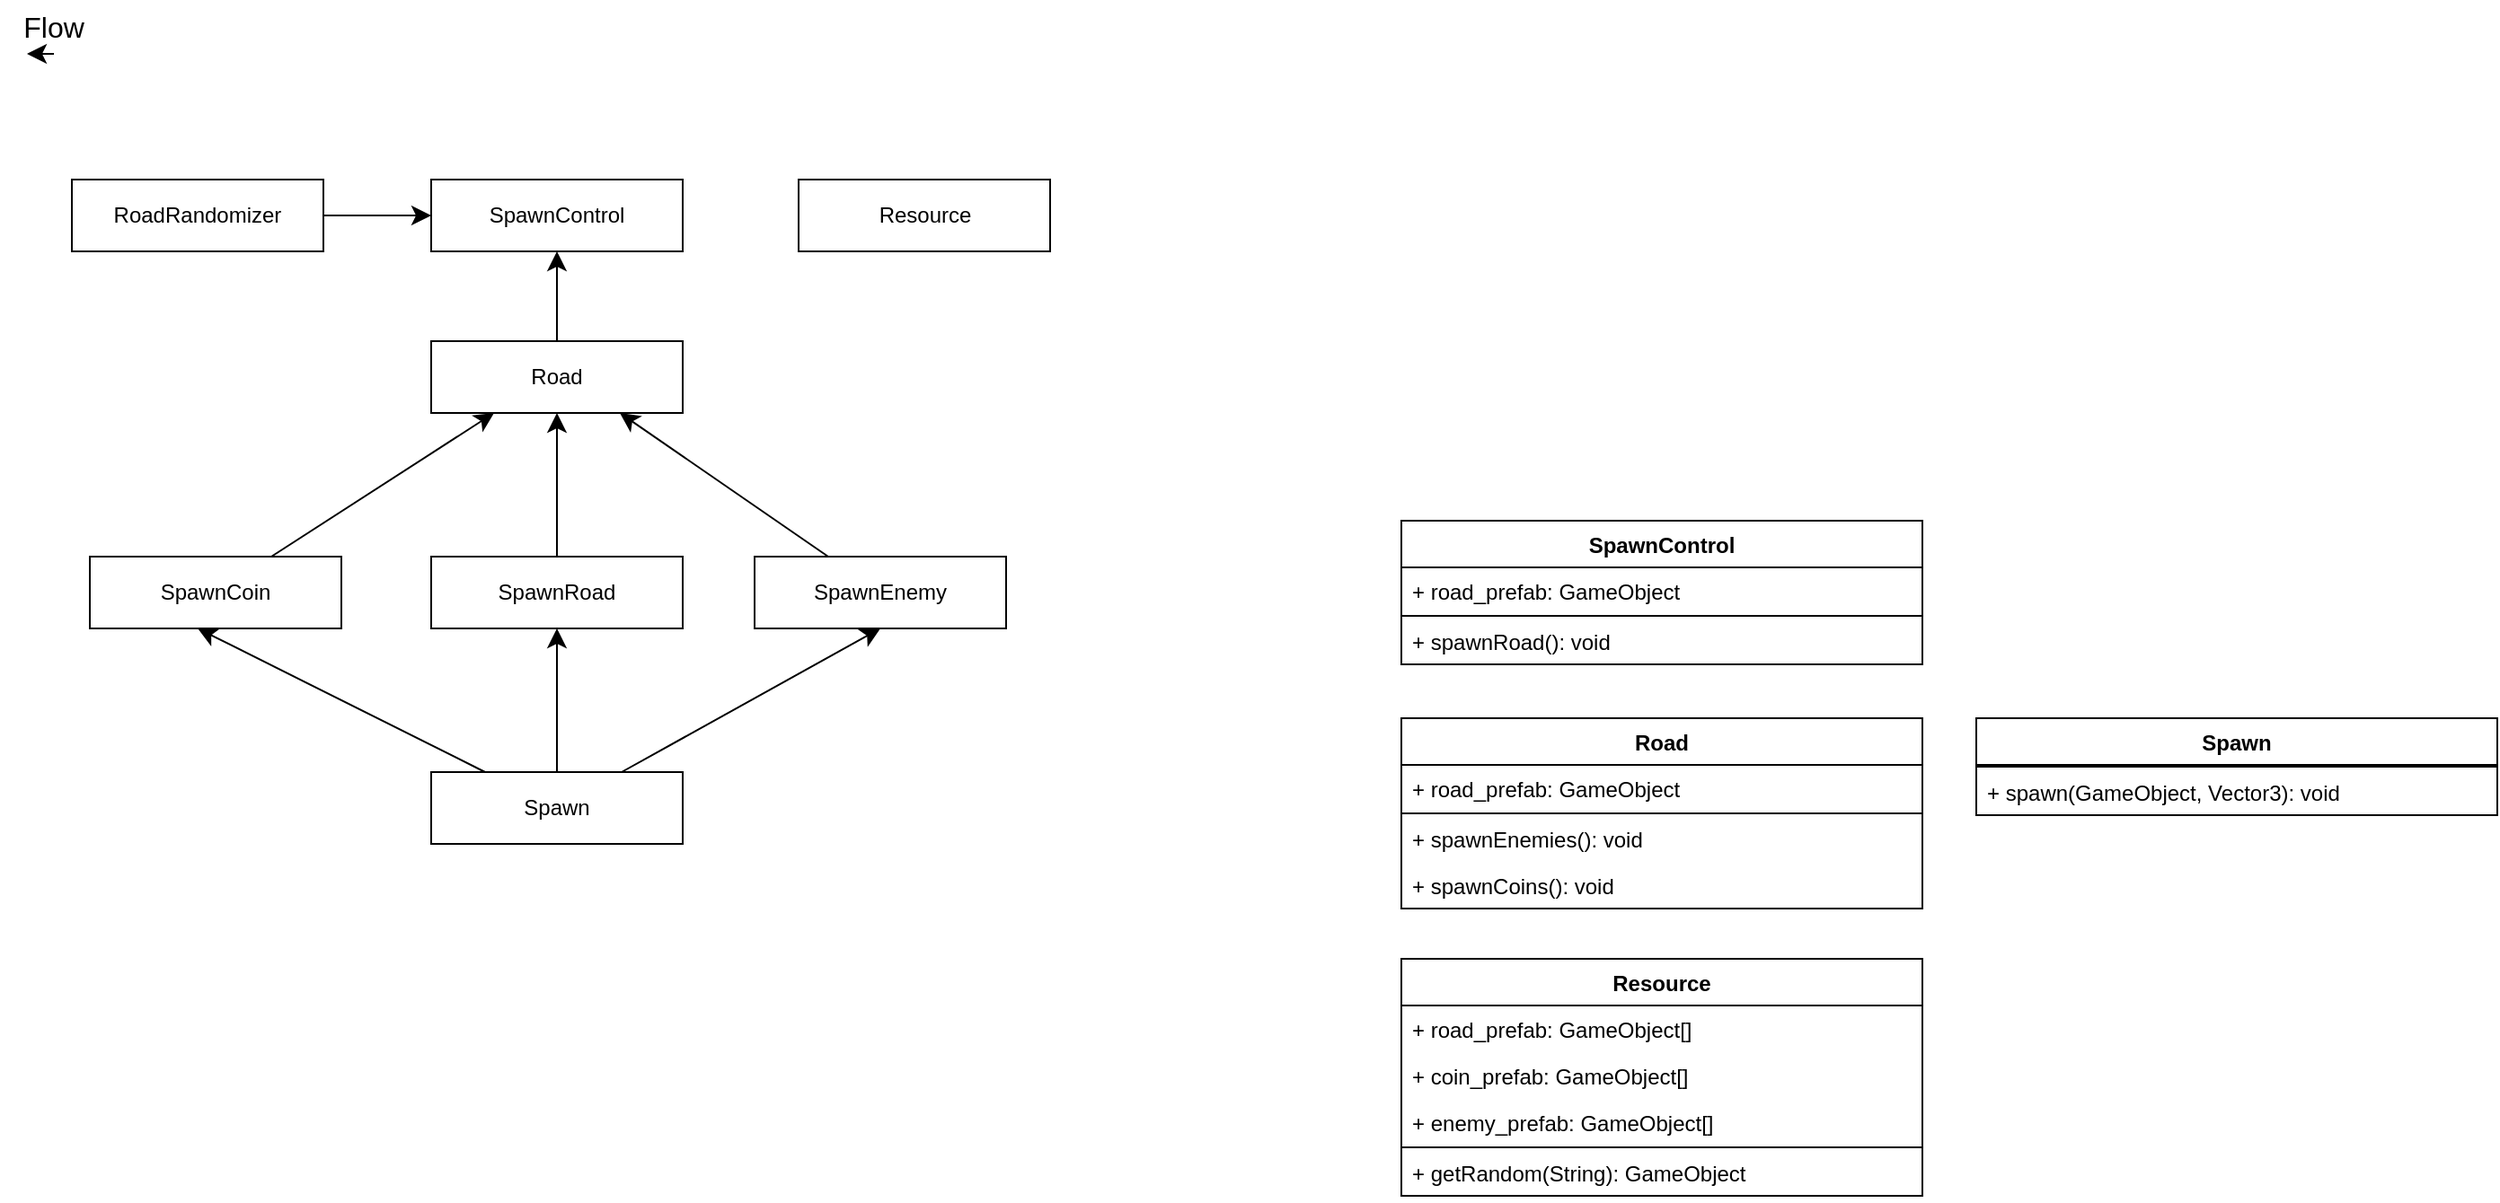 <mxfile version="25.0.1">
  <diagram name="Page-1" id="e7e014a7-5840-1c2e-5031-d8a46d1fe8dd">
    <mxGraphModel dx="603" dy="684" grid="1" gridSize="10" guides="1" tooltips="1" connect="1" arrows="1" fold="1" page="1" pageScale="1" pageWidth="1169" pageHeight="826" background="none" math="0" shadow="0">
      <root>
        <mxCell id="0" />
        <mxCell id="1" parent="0" />
        <mxCell id="_zeqTD-cbf3Eoh2X06K5-41" value="Flow" style="text;html=1;align=center;verticalAlign=middle;whiteSpace=wrap;rounded=0;fontSize=16;" vertex="1" parent="1">
          <mxGeometry width="60" height="30" as="geometry" />
        </mxCell>
        <mxCell id="_zeqTD-cbf3Eoh2X06K5-42" style="edgeStyle=none;curved=1;rounded=0;orthogonalLoop=1;jettySize=auto;html=1;exitX=0.5;exitY=1;exitDx=0;exitDy=0;entryX=0.25;entryY=1;entryDx=0;entryDy=0;fontSize=12;startSize=8;endSize=8;" edge="1" parent="1" source="_zeqTD-cbf3Eoh2X06K5-41" target="_zeqTD-cbf3Eoh2X06K5-41">
          <mxGeometry relative="1" as="geometry" />
        </mxCell>
        <mxCell id="_zeqTD-cbf3Eoh2X06K5-63" style="edgeStyle=none;curved=1;rounded=0;orthogonalLoop=1;jettySize=auto;html=1;fontSize=12;startSize=8;endSize=8;entryX=0.5;entryY=1;entryDx=0;entryDy=0;" edge="1" parent="1" source="_zeqTD-cbf3Eoh2X06K5-43" target="_zeqTD-cbf3Eoh2X06K5-62">
          <mxGeometry relative="1" as="geometry">
            <mxPoint x="310" y="170" as="targetPoint" />
          </mxGeometry>
        </mxCell>
        <mxCell id="_zeqTD-cbf3Eoh2X06K5-43" value="Road" style="rounded=0;whiteSpace=wrap;html=1;" vertex="1" parent="1">
          <mxGeometry x="240" y="190" width="140" height="40" as="geometry" />
        </mxCell>
        <mxCell id="_zeqTD-cbf3Eoh2X06K5-54" value="" style="edgeStyle=none;curved=1;rounded=0;orthogonalLoop=1;jettySize=auto;html=1;fontSize=12;startSize=8;endSize=8;" edge="1" parent="1" source="_zeqTD-cbf3Eoh2X06K5-45" target="_zeqTD-cbf3Eoh2X06K5-43">
          <mxGeometry relative="1" as="geometry" />
        </mxCell>
        <mxCell id="_zeqTD-cbf3Eoh2X06K5-45" value="SpawnRoad" style="rounded=0;whiteSpace=wrap;html=1;" vertex="1" parent="1">
          <mxGeometry x="240" y="310" width="140" height="40" as="geometry" />
        </mxCell>
        <mxCell id="_zeqTD-cbf3Eoh2X06K5-46" value="SpawnEnemy" style="rounded=0;whiteSpace=wrap;html=1;" vertex="1" parent="1">
          <mxGeometry x="420" y="310" width="140" height="40" as="geometry" />
        </mxCell>
        <mxCell id="_zeqTD-cbf3Eoh2X06K5-47" value="SpawnCoin" style="rounded=0;whiteSpace=wrap;html=1;" vertex="1" parent="1">
          <mxGeometry x="50" y="310" width="140" height="40" as="geometry" />
        </mxCell>
        <mxCell id="_zeqTD-cbf3Eoh2X06K5-48" style="edgeStyle=none;curved=1;rounded=0;orthogonalLoop=1;jettySize=auto;html=1;entryX=0.25;entryY=1;entryDx=0;entryDy=0;fontSize=12;startSize=8;endSize=8;" edge="1" parent="1" source="_zeqTD-cbf3Eoh2X06K5-47" target="_zeqTD-cbf3Eoh2X06K5-43">
          <mxGeometry relative="1" as="geometry" />
        </mxCell>
        <mxCell id="_zeqTD-cbf3Eoh2X06K5-49" style="edgeStyle=none;curved=1;rounded=0;orthogonalLoop=1;jettySize=auto;html=1;entryX=0.75;entryY=1;entryDx=0;entryDy=0;fontSize=12;startSize=8;endSize=8;" edge="1" parent="1" source="_zeqTD-cbf3Eoh2X06K5-46" target="_zeqTD-cbf3Eoh2X06K5-43">
          <mxGeometry relative="1" as="geometry" />
        </mxCell>
        <mxCell id="_zeqTD-cbf3Eoh2X06K5-55" value="" style="edgeStyle=none;curved=1;rounded=0;orthogonalLoop=1;jettySize=auto;html=1;fontSize=12;startSize=8;endSize=8;" edge="1" parent="1" source="_zeqTD-cbf3Eoh2X06K5-52" target="_zeqTD-cbf3Eoh2X06K5-45">
          <mxGeometry relative="1" as="geometry" />
        </mxCell>
        <mxCell id="_zeqTD-cbf3Eoh2X06K5-56" style="edgeStyle=none;curved=1;rounded=0;orthogonalLoop=1;jettySize=auto;html=1;fontSize=12;startSize=8;endSize=8;entryX=0.5;entryY=1;entryDx=0;entryDy=0;" edge="1" parent="1" source="_zeqTD-cbf3Eoh2X06K5-52" target="_zeqTD-cbf3Eoh2X06K5-46">
          <mxGeometry relative="1" as="geometry">
            <mxPoint x="360" y="410.0" as="targetPoint" />
          </mxGeometry>
        </mxCell>
        <mxCell id="_zeqTD-cbf3Eoh2X06K5-52" value="Spawn" style="rounded=0;whiteSpace=wrap;html=1;" vertex="1" parent="1">
          <mxGeometry x="240" y="430" width="140" height="40" as="geometry" />
        </mxCell>
        <mxCell id="_zeqTD-cbf3Eoh2X06K5-57" style="edgeStyle=none;curved=1;rounded=0;orthogonalLoop=1;jettySize=auto;html=1;entryX=0.429;entryY=1;entryDx=0;entryDy=0;entryPerimeter=0;fontSize=12;startSize=8;endSize=8;" edge="1" parent="1" source="_zeqTD-cbf3Eoh2X06K5-52" target="_zeqTD-cbf3Eoh2X06K5-47">
          <mxGeometry relative="1" as="geometry" />
        </mxCell>
        <mxCell id="_zeqTD-cbf3Eoh2X06K5-58" value="Resource" style="rounded=0;whiteSpace=wrap;html=1;" vertex="1" parent="1">
          <mxGeometry x="444.5" y="100" width="140" height="40" as="geometry" />
        </mxCell>
        <mxCell id="_zeqTD-cbf3Eoh2X06K5-62" value="SpawnControl" style="rounded=0;whiteSpace=wrap;html=1;" vertex="1" parent="1">
          <mxGeometry x="240" y="100" width="140" height="40" as="geometry" />
        </mxCell>
        <mxCell id="_zeqTD-cbf3Eoh2X06K5-65" value="" style="edgeStyle=none;curved=1;rounded=0;orthogonalLoop=1;jettySize=auto;html=1;fontSize=12;startSize=8;endSize=8;" edge="1" parent="1" source="_zeqTD-cbf3Eoh2X06K5-64" target="_zeqTD-cbf3Eoh2X06K5-62">
          <mxGeometry relative="1" as="geometry" />
        </mxCell>
        <mxCell id="_zeqTD-cbf3Eoh2X06K5-64" value="RoadRandomizer" style="rounded=0;whiteSpace=wrap;html=1;" vertex="1" parent="1">
          <mxGeometry x="40" y="100" width="140" height="40" as="geometry" />
        </mxCell>
        <mxCell id="_zeqTD-cbf3Eoh2X06K5-77" value="Road" style="swimlane;fontStyle=1;align=center;verticalAlign=top;childLayout=stackLayout;horizontal=1;startSize=26;horizontalStack=0;resizeParent=1;resizeParentMax=0;resizeLast=0;collapsible=1;marginBottom=0;whiteSpace=wrap;html=1;" vertex="1" parent="1">
          <mxGeometry x="780" y="400" width="290" height="106" as="geometry">
            <mxRectangle x="730" y="140" width="110" height="30" as="alternateBounds" />
          </mxGeometry>
        </mxCell>
        <mxCell id="_zeqTD-cbf3Eoh2X06K5-78" value="+ road_prefab: GameObject" style="text;strokeColor=none;fillColor=none;align=left;verticalAlign=top;spacingLeft=4;spacingRight=4;overflow=hidden;rotatable=0;points=[[0,0.5],[1,0.5]];portConstraint=eastwest;whiteSpace=wrap;html=1;" vertex="1" parent="_zeqTD-cbf3Eoh2X06K5-77">
          <mxGeometry y="26" width="290" height="26" as="geometry" />
        </mxCell>
        <mxCell id="_zeqTD-cbf3Eoh2X06K5-79" value="" style="line;strokeWidth=1;fillColor=none;align=left;verticalAlign=middle;spacingTop=-1;spacingLeft=3;spacingRight=3;rotatable=0;labelPosition=right;points=[];portConstraint=eastwest;strokeColor=inherit;" vertex="1" parent="_zeqTD-cbf3Eoh2X06K5-77">
          <mxGeometry y="52" width="290" height="2" as="geometry" />
        </mxCell>
        <mxCell id="_zeqTD-cbf3Eoh2X06K5-83" value="+ spawnEnemies(): void" style="text;strokeColor=none;fillColor=none;align=left;verticalAlign=top;spacingLeft=4;spacingRight=4;overflow=hidden;rotatable=0;points=[[0,0.5],[1,0.5]];portConstraint=eastwest;whiteSpace=wrap;html=1;" vertex="1" parent="_zeqTD-cbf3Eoh2X06K5-77">
          <mxGeometry y="54" width="290" height="26" as="geometry" />
        </mxCell>
        <mxCell id="_zeqTD-cbf3Eoh2X06K5-81" value="+ spawnCoins(): void" style="text;strokeColor=none;fillColor=none;align=left;verticalAlign=top;spacingLeft=4;spacingRight=4;overflow=hidden;rotatable=0;points=[[0,0.5],[1,0.5]];portConstraint=eastwest;whiteSpace=wrap;html=1;" vertex="1" parent="_zeqTD-cbf3Eoh2X06K5-77">
          <mxGeometry y="80" width="290" height="26" as="geometry" />
        </mxCell>
        <mxCell id="_zeqTD-cbf3Eoh2X06K5-85" value="Resource" style="swimlane;fontStyle=1;align=center;verticalAlign=top;childLayout=stackLayout;horizontal=1;startSize=26;horizontalStack=0;resizeParent=1;resizeParentMax=0;resizeLast=0;collapsible=1;marginBottom=0;whiteSpace=wrap;html=1;" vertex="1" parent="1">
          <mxGeometry x="780" y="534" width="290" height="132" as="geometry">
            <mxRectangle x="730" y="140" width="110" height="30" as="alternateBounds" />
          </mxGeometry>
        </mxCell>
        <mxCell id="_zeqTD-cbf3Eoh2X06K5-86" value="+ road_prefab: GameObject[]" style="text;strokeColor=none;fillColor=none;align=left;verticalAlign=top;spacingLeft=4;spacingRight=4;overflow=hidden;rotatable=0;points=[[0,0.5],[1,0.5]];portConstraint=eastwest;whiteSpace=wrap;html=1;" vertex="1" parent="_zeqTD-cbf3Eoh2X06K5-85">
          <mxGeometry y="26" width="290" height="26" as="geometry" />
        </mxCell>
        <mxCell id="_zeqTD-cbf3Eoh2X06K5-97" value="+ coin_prefab: GameObject[]" style="text;strokeColor=none;fillColor=none;align=left;verticalAlign=top;spacingLeft=4;spacingRight=4;overflow=hidden;rotatable=0;points=[[0,0.5],[1,0.5]];portConstraint=eastwest;whiteSpace=wrap;html=1;" vertex="1" parent="_zeqTD-cbf3Eoh2X06K5-85">
          <mxGeometry y="52" width="290" height="26" as="geometry" />
        </mxCell>
        <mxCell id="_zeqTD-cbf3Eoh2X06K5-98" value="+ enemy_prefab: GameObject[]" style="text;strokeColor=none;fillColor=none;align=left;verticalAlign=top;spacingLeft=4;spacingRight=4;overflow=hidden;rotatable=0;points=[[0,0.5],[1,0.5]];portConstraint=eastwest;whiteSpace=wrap;html=1;" vertex="1" parent="_zeqTD-cbf3Eoh2X06K5-85">
          <mxGeometry y="78" width="290" height="26" as="geometry" />
        </mxCell>
        <mxCell id="_zeqTD-cbf3Eoh2X06K5-87" value="" style="line;strokeWidth=1;fillColor=none;align=left;verticalAlign=middle;spacingTop=-1;spacingLeft=3;spacingRight=3;rotatable=0;labelPosition=right;points=[];portConstraint=eastwest;strokeColor=inherit;" vertex="1" parent="_zeqTD-cbf3Eoh2X06K5-85">
          <mxGeometry y="104" width="290" height="2" as="geometry" />
        </mxCell>
        <mxCell id="_zeqTD-cbf3Eoh2X06K5-90" value="+ getRandom(String): GameObject" style="text;strokeColor=none;fillColor=none;align=left;verticalAlign=top;spacingLeft=4;spacingRight=4;overflow=hidden;rotatable=0;points=[[0,0.5],[1,0.5]];portConstraint=eastwest;whiteSpace=wrap;html=1;" vertex="1" parent="_zeqTD-cbf3Eoh2X06K5-85">
          <mxGeometry y="106" width="290" height="26" as="geometry" />
        </mxCell>
        <mxCell id="_zeqTD-cbf3Eoh2X06K5-106" value="SpawnControl" style="swimlane;fontStyle=1;align=center;verticalAlign=top;childLayout=stackLayout;horizontal=1;startSize=26;horizontalStack=0;resizeParent=1;resizeParentMax=0;resizeLast=0;collapsible=1;marginBottom=0;whiteSpace=wrap;html=1;" vertex="1" parent="1">
          <mxGeometry x="780" y="290" width="290" height="80" as="geometry">
            <mxRectangle x="730" y="140" width="110" height="30" as="alternateBounds" />
          </mxGeometry>
        </mxCell>
        <mxCell id="_zeqTD-cbf3Eoh2X06K5-107" value="+ road_prefab: GameObject" style="text;strokeColor=none;fillColor=none;align=left;verticalAlign=top;spacingLeft=4;spacingRight=4;overflow=hidden;rotatable=0;points=[[0,0.5],[1,0.5]];portConstraint=eastwest;whiteSpace=wrap;html=1;" vertex="1" parent="_zeqTD-cbf3Eoh2X06K5-106">
          <mxGeometry y="26" width="290" height="26" as="geometry" />
        </mxCell>
        <mxCell id="_zeqTD-cbf3Eoh2X06K5-108" value="" style="line;strokeWidth=1;fillColor=none;align=left;verticalAlign=middle;spacingTop=-1;spacingLeft=3;spacingRight=3;rotatable=0;labelPosition=right;points=[];portConstraint=eastwest;strokeColor=inherit;" vertex="1" parent="_zeqTD-cbf3Eoh2X06K5-106">
          <mxGeometry y="52" width="290" height="2" as="geometry" />
        </mxCell>
        <mxCell id="_zeqTD-cbf3Eoh2X06K5-110" value="+ spawnRoad(): void" style="text;strokeColor=none;fillColor=none;align=left;verticalAlign=top;spacingLeft=4;spacingRight=4;overflow=hidden;rotatable=0;points=[[0,0.5],[1,0.5]];portConstraint=eastwest;whiteSpace=wrap;html=1;" vertex="1" parent="_zeqTD-cbf3Eoh2X06K5-106">
          <mxGeometry y="54" width="290" height="26" as="geometry" />
        </mxCell>
        <mxCell id="_zeqTD-cbf3Eoh2X06K5-112" value="Spawn" style="swimlane;fontStyle=1;align=center;verticalAlign=top;childLayout=stackLayout;horizontal=1;startSize=26;horizontalStack=0;resizeParent=1;resizeParentMax=0;resizeLast=0;collapsible=1;marginBottom=0;whiteSpace=wrap;html=1;" vertex="1" parent="1">
          <mxGeometry x="1100" y="400" width="290" height="54" as="geometry">
            <mxRectangle x="730" y="140" width="110" height="30" as="alternateBounds" />
          </mxGeometry>
        </mxCell>
        <mxCell id="_zeqTD-cbf3Eoh2X06K5-114" value="" style="line;strokeWidth=1;fillColor=none;align=left;verticalAlign=middle;spacingTop=-1;spacingLeft=3;spacingRight=3;rotatable=0;labelPosition=right;points=[];portConstraint=eastwest;strokeColor=inherit;" vertex="1" parent="_zeqTD-cbf3Eoh2X06K5-112">
          <mxGeometry y="26" width="290" height="2" as="geometry" />
        </mxCell>
        <mxCell id="_zeqTD-cbf3Eoh2X06K5-116" value="+ spawn(GameObject, Vector3): void" style="text;strokeColor=none;fillColor=none;align=left;verticalAlign=top;spacingLeft=4;spacingRight=4;overflow=hidden;rotatable=0;points=[[0,0.5],[1,0.5]];portConstraint=eastwest;whiteSpace=wrap;html=1;" vertex="1" parent="_zeqTD-cbf3Eoh2X06K5-112">
          <mxGeometry y="28" width="290" height="26" as="geometry" />
        </mxCell>
      </root>
    </mxGraphModel>
  </diagram>
</mxfile>
